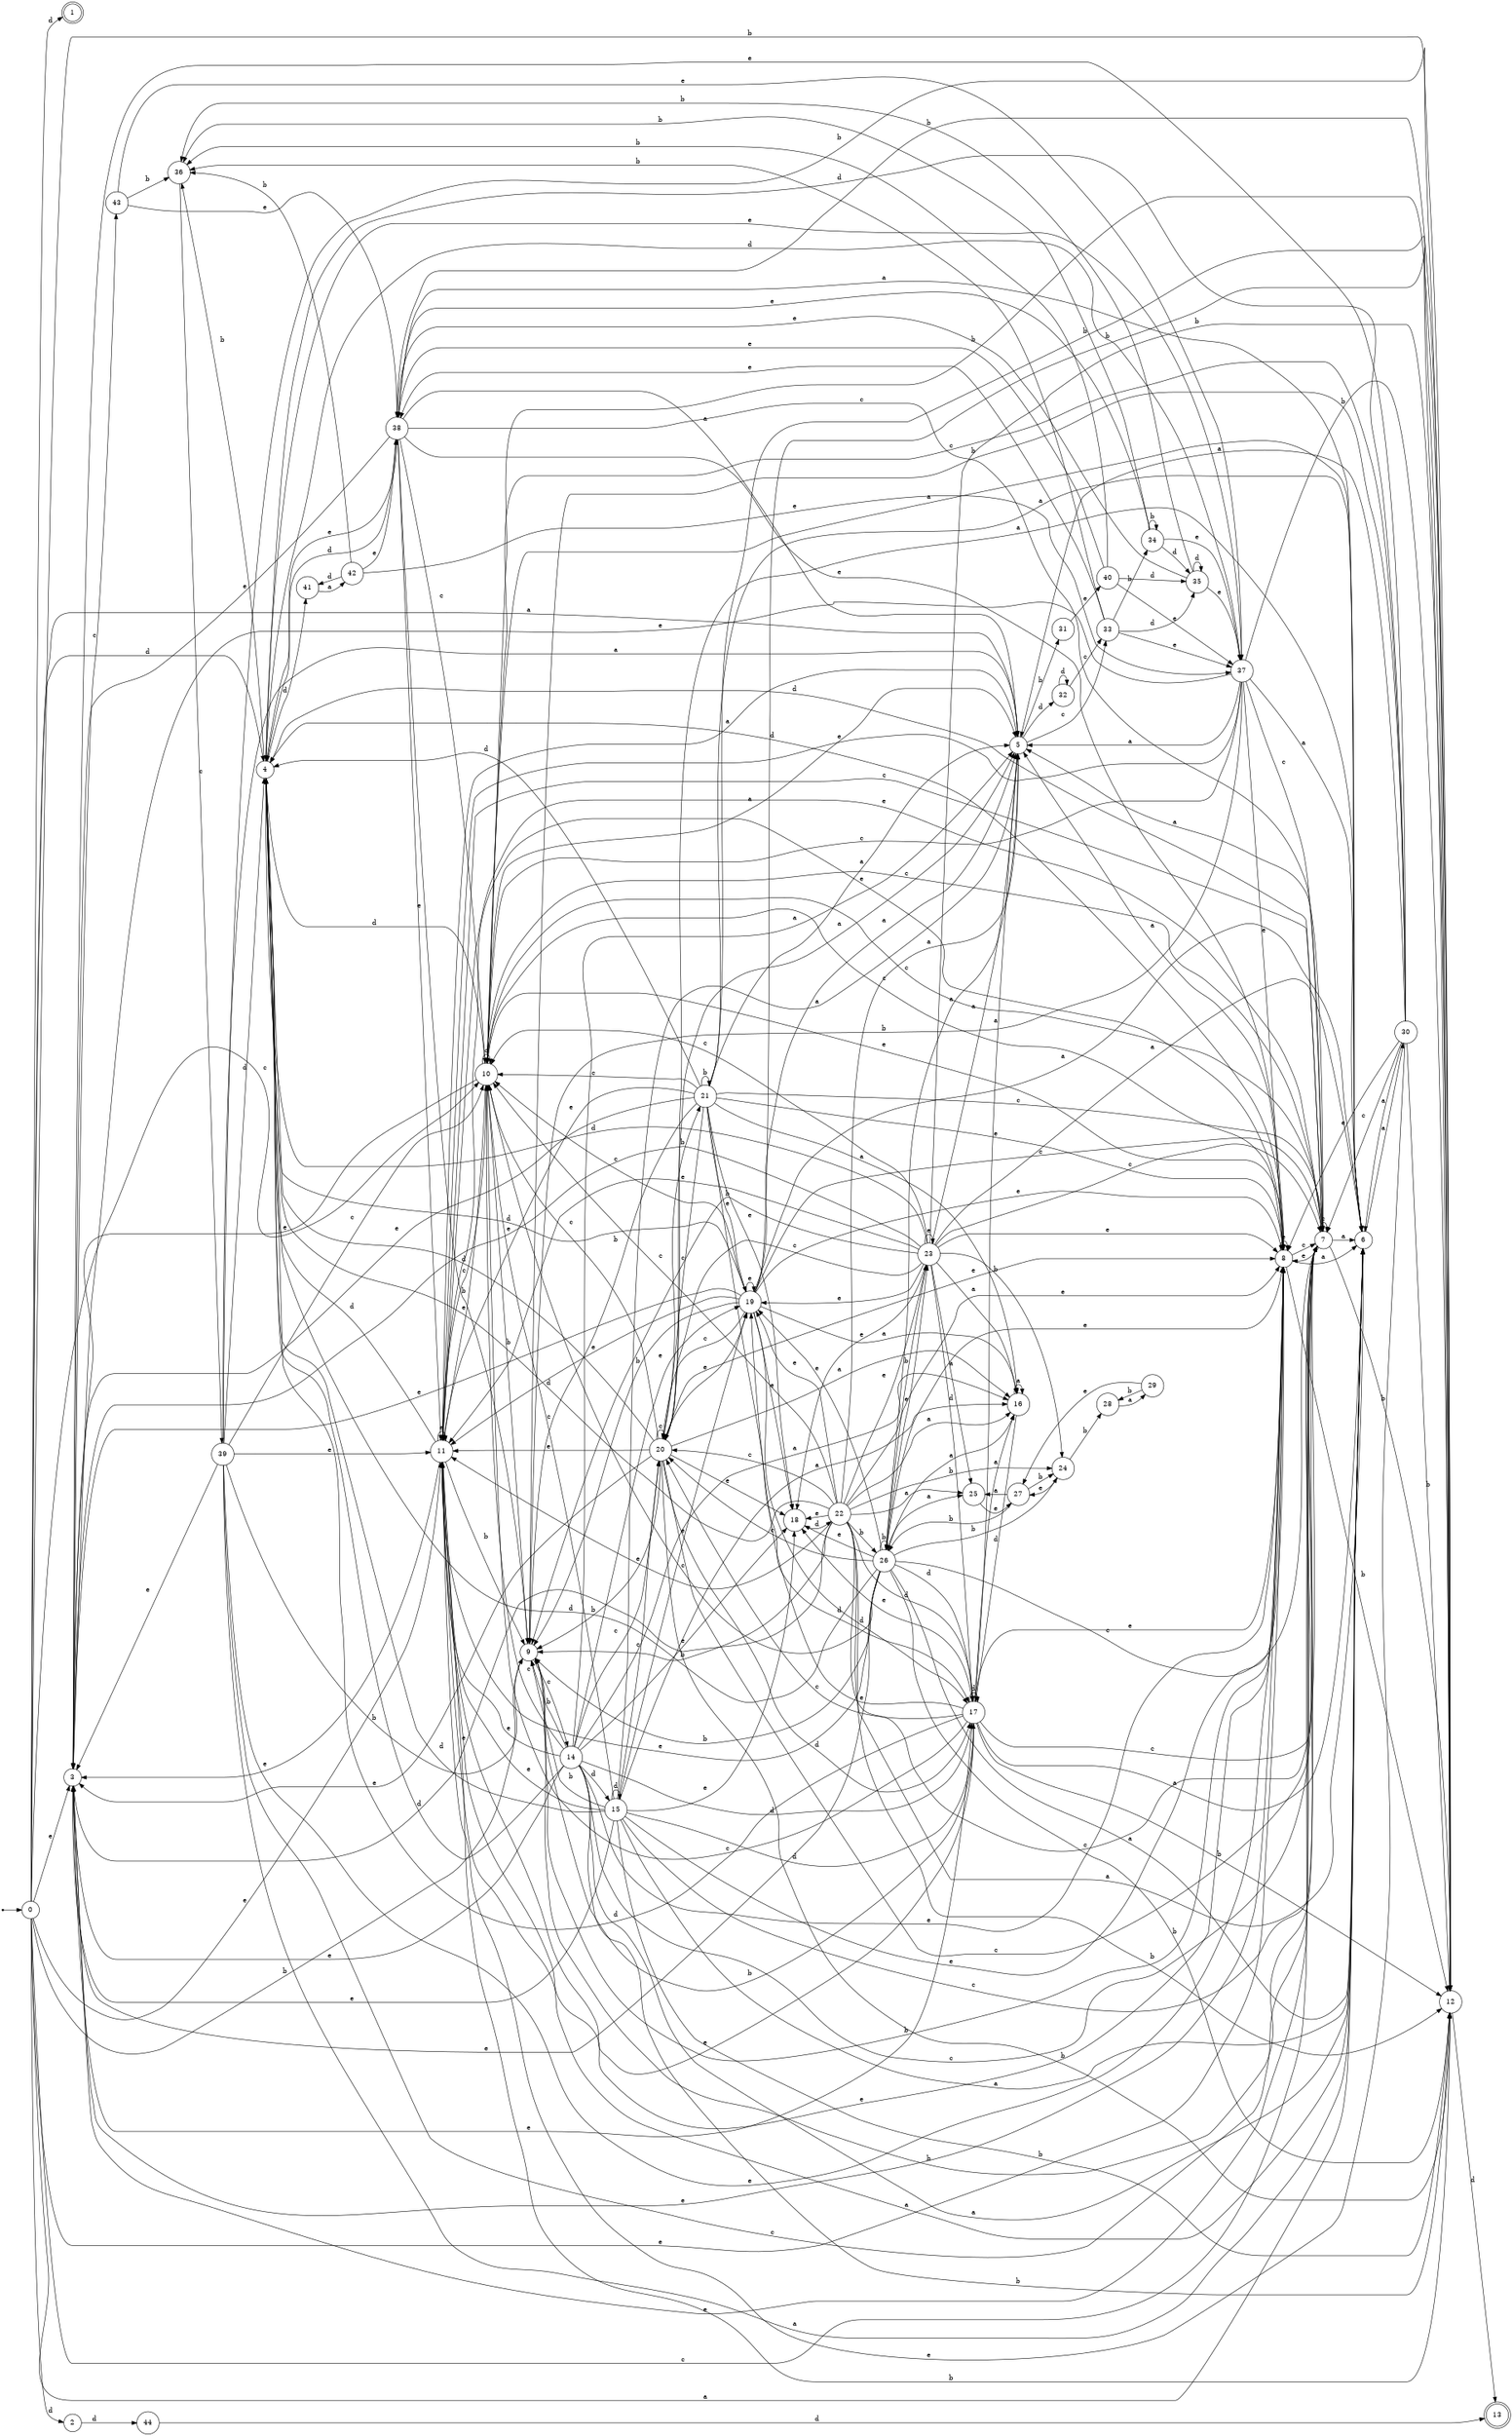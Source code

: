 digraph finite_state_machine {
rankdir=LR;
size="20,20";
node [shape = point]; "dummy0"
node [shape = circle]; "0";
"dummy0" -> "0";
node [shape = doublecircle]; "1";node [shape = circle]; "2";
node [shape = circle]; "3";
node [shape = circle]; "4";
node [shape = circle]; "5";
node [shape = circle]; "6";
node [shape = circle]; "7";
node [shape = circle]; "8";
node [shape = circle]; "9";
node [shape = circle]; "10";
node [shape = circle]; "11";
node [shape = circle]; "12";
node [shape = doublecircle]; "13";node [shape = circle]; "14";
node [shape = circle]; "15";
node [shape = circle]; "16";
node [shape = circle]; "17";
node [shape = circle]; "18";
node [shape = circle]; "19";
node [shape = circle]; "20";
node [shape = circle]; "21";
node [shape = circle]; "22";
node [shape = circle]; "23";
node [shape = circle]; "24";
node [shape = circle]; "25";
node [shape = circle]; "26";
node [shape = circle]; "27";
node [shape = circle]; "28";
node [shape = circle]; "29";
node [shape = circle]; "30";
node [shape = circle]; "31";
node [shape = circle]; "32";
node [shape = circle]; "33";
node [shape = circle]; "34";
node [shape = circle]; "35";
node [shape = circle]; "36";
node [shape = circle]; "37";
node [shape = circle]; "38";
node [shape = circle]; "39";
node [shape = circle]; "40";
node [shape = circle]; "41";
node [shape = circle]; "42";
node [shape = circle]; "43";
node [shape = circle]; "44";
"0" -> "1" [label = "d"];
 "0" -> "2" [label = "d"];
 "0" -> "4" [label = "d"];
 "0" -> "8" [label = "e"];
 "0" -> "11" [label = "e"];
 "0" -> "3" [label = "e"];
 "0" -> "5" [label = "a"];
 "0" -> "6" [label = "a"];
 "0" -> "10" [label = "c"];
 "0" -> "7" [label = "c"];
 "0" -> "9" [label = "b"];
 "0" -> "12" [label = "b"];
 "12" -> "13" [label = "d"];
 "11" -> "3" [label = "e"];
 "11" -> "8" [label = "e"];
 "11" -> "11" [label = "e"];
 "11" -> "9" [label = "b"];
 "11" -> "12" [label = "b"];
 "11" -> "10" [label = "c"];
 "11" -> "7" [label = "c"];
 "11" -> "4" [label = "d"];
 "11" -> "5" [label = "a"];
 "11" -> "6" [label = "a"];
 "10" -> "10" [label = "c"];
 "10" -> "7" [label = "c"];
 "10" -> "9" [label = "b"];
 "10" -> "12" [label = "b"];
 "10" -> "3" [label = "e"];
 "10" -> "8" [label = "e"];
 "10" -> "11" [label = "e"];
 "10" -> "4" [label = "d"];
 "10" -> "5" [label = "a"];
 "10" -> "6" [label = "a"];
 "9" -> "14" [label = "c"];
 "14" -> "9" [label = "b"];
 "14" -> "12" [label = "b"];
 "14" -> "17" [label = "d"];
 "14" -> "4" [label = "d"];
 "14" -> "15" [label = "d"];
 "14" -> "16" [label = "a"];
 "14" -> "5" [label = "a"];
 "14" -> "6" [label = "a"];
 "14" -> "18" [label = "e"];
 "14" -> "3" [label = "e"];
 "14" -> "19" [label = "e"];
 "14" -> "8" [label = "e"];
 "14" -> "11" [label = "e"];
 "14" -> "10" [label = "c"];
 "14" -> "20" [label = "c"];
 "14" -> "7" [label = "c"];
 "20" -> "10" [label = "c"];
 "20" -> "20" [label = "c"];
 "20" -> "7" [label = "c"];
 "20" -> "9" [label = "b"];
 "20" -> "12" [label = "b"];
 "20" -> "21" [label = "b"];
 "20" -> "16" [label = "a"];
 "20" -> "5" [label = "a"];
 "20" -> "6" [label = "a"];
 "20" -> "17" [label = "d"];
 "20" -> "4" [label = "d"];
 "20" -> "18" [label = "e"];
 "20" -> "3" [label = "e"];
 "20" -> "19" [label = "e"];
 "20" -> "8" [label = "e"];
 "20" -> "11" [label = "e"];
 "21" -> "9" [label = "b"];
 "21" -> "12" [label = "b"];
 "21" -> "21" [label = "b"];
 "21" -> "10" [label = "c"];
 "21" -> "20" [label = "c"];
 "21" -> "7" [label = "c"];
 "21" -> "16" [label = "a"];
 "21" -> "5" [label = "a"];
 "21" -> "6" [label = "a"];
 "21" -> "17" [label = "d"];
 "21" -> "4" [label = "d"];
 "21" -> "18" [label = "e"];
 "21" -> "3" [label = "e"];
 "21" -> "19" [label = "e"];
 "21" -> "8" [label = "e"];
 "21" -> "11" [label = "e"];
 "19" -> "18" [label = "e"];
 "19" -> "3" [label = "e"];
 "19" -> "19" [label = "e"];
 "19" -> "8" [label = "e"];
 "19" -> "11" [label = "e"];
 "19" -> "16" [label = "a"];
 "19" -> "5" [label = "a"];
 "19" -> "6" [label = "a"];
 "19" -> "17" [label = "d"];
 "19" -> "4" [label = "d"];
 "19" -> "10" [label = "c"];
 "19" -> "20" [label = "c"];
 "19" -> "7" [label = "c"];
 "19" -> "9" [label = "b"];
 "19" -> "12" [label = "b"];
 "18" -> "22" [label = "d"];
 "22" -> "18" [label = "e"];
 "22" -> "3" [label = "e"];
 "22" -> "19" [label = "e"];
 "22" -> "23" [label = "e"];
 "22" -> "8" [label = "e"];
 "22" -> "11" [label = "e"];
 "22" -> "24" [label = "b"];
 "22" -> "9" [label = "b"];
 "22" -> "26" [label = "b"];
 "22" -> "12" [label = "b"];
 "22" -> "16" [label = "a"];
 "22" -> "25" [label = "a"];
 "22" -> "5" [label = "a"];
 "22" -> "6" [label = "a"];
 "22" -> "17" [label = "d"];
 "22" -> "4" [label = "d"];
 "22" -> "10" [label = "c"];
 "22" -> "20" [label = "c"];
 "22" -> "7" [label = "c"];
 "26" -> "24" [label = "b"];
 "26" -> "9" [label = "b"];
 "26" -> "26" [label = "b"];
 "26" -> "12" [label = "b"];
 "26" -> "16" [label = "a"];
 "26" -> "25" [label = "a"];
 "26" -> "5" [label = "a"];
 "26" -> "6" [label = "a"];
 "26" -> "18" [label = "e"];
 "26" -> "3" [label = "e"];
 "26" -> "19" [label = "e"];
 "26" -> "23" [label = "e"];
 "26" -> "8" [label = "e"];
 "26" -> "11" [label = "e"];
 "26" -> "17" [label = "d"];
 "26" -> "4" [label = "d"];
 "26" -> "10" [label = "c"];
 "26" -> "20" [label = "c"];
 "26" -> "7" [label = "c"];
 "25" -> "27" [label = "e"];
 "27" -> "24" [label = "b"];
 "27" -> "26" [label = "b"];
 "27" -> "25" [label = "a"];
 "24" -> "28" [label = "b"];
 "24" -> "27" [label = "e"];
 "28" -> "29" [label = "a"];
 "29" -> "28" [label = "b"];
 "29" -> "27" [label = "e"];
 "23" -> "18" [label = "e"];
 "23" -> "3" [label = "e"];
 "23" -> "19" [label = "e"];
 "23" -> "23" [label = "e"];
 "23" -> "8" [label = "e"];
 "23" -> "11" [label = "e"];
 "23" -> "24" [label = "b"];
 "23" -> "9" [label = "b"];
 "23" -> "26" [label = "b"];
 "23" -> "12" [label = "b"];
 "23" -> "16" [label = "a"];
 "23" -> "25" [label = "a"];
 "23" -> "5" [label = "a"];
 "23" -> "6" [label = "a"];
 "23" -> "17" [label = "d"];
 "23" -> "4" [label = "d"];
 "23" -> "10" [label = "c"];
 "23" -> "20" [label = "c"];
 "23" -> "7" [label = "c"];
 "17" -> "17" [label = "d"];
 "17" -> "4" [label = "d"];
 "17" -> "16" [label = "a"];
 "17" -> "5" [label = "a"];
 "17" -> "6" [label = "a"];
 "17" -> "18" [label = "e"];
 "17" -> "3" [label = "e"];
 "17" -> "19" [label = "e"];
 "17" -> "8" [label = "e"];
 "17" -> "11" [label = "e"];
 "17" -> "10" [label = "c"];
 "17" -> "20" [label = "c"];
 "17" -> "7" [label = "c"];
 "17" -> "9" [label = "b"];
 "17" -> "12" [label = "b"];
 "16" -> "16" [label = "a"];
 "16" -> "17" [label = "d"];
 "15" -> "17" [label = "d"];
 "15" -> "4" [label = "d"];
 "15" -> "15" [label = "d"];
 "15" -> "9" [label = "b"];
 "15" -> "12" [label = "b"];
 "15" -> "16" [label = "a"];
 "15" -> "5" [label = "a"];
 "15" -> "6" [label = "a"];
 "15" -> "18" [label = "e"];
 "15" -> "3" [label = "e"];
 "15" -> "19" [label = "e"];
 "15" -> "8" [label = "e"];
 "15" -> "11" [label = "e"];
 "15" -> "10" [label = "c"];
 "15" -> "20" [label = "c"];
 "15" -> "7" [label = "c"];
 "8" -> "8" [label = "e"];
 "8" -> "11" [label = "e"];
 "8" -> "3" [label = "e"];
 "8" -> "4" [label = "d"];
 "8" -> "5" [label = "a"];
 "8" -> "6" [label = "a"];
 "8" -> "10" [label = "c"];
 "8" -> "7" [label = "c"];
 "8" -> "9" [label = "b"];
 "8" -> "12" [label = "b"];
 "7" -> "10" [label = "c"];
 "7" -> "7" [label = "c"];
 "7" -> "8" [label = "e"];
 "7" -> "11" [label = "e"];
 "7" -> "3" [label = "e"];
 "7" -> "4" [label = "d"];
 "7" -> "5" [label = "a"];
 "7" -> "6" [label = "a"];
 "7" -> "9" [label = "b"];
 "7" -> "12" [label = "b"];
 "6" -> "30" [label = "a"];
 "30" -> "5" [label = "a"];
 "30" -> "6" [label = "a"];
 "30" -> "8" [label = "e"];
 "30" -> "11" [label = "e"];
 "30" -> "3" [label = "e"];
 "30" -> "4" [label = "d"];
 "30" -> "10" [label = "c"];
 "30" -> "7" [label = "c"];
 "30" -> "9" [label = "b"];
 "30" -> "12" [label = "b"];
 "5" -> "31" [label = "b"];
 "5" -> "32" [label = "d"];
 "5" -> "33" [label = "c"];
 "33" -> "34" [label = "b"];
 "33" -> "36" [label = "b"];
 "33" -> "35" [label = "d"];
 "33" -> "37" [label = "e"];
 "33" -> "38" [label = "e"];
 "38" -> "8" [label = "e"];
 "38" -> "11" [label = "e"];
 "38" -> "3" [label = "e"];
 "38" -> "4" [label = "d"];
 "38" -> "5" [label = "a"];
 "38" -> "6" [label = "a"];
 "38" -> "10" [label = "c"];
 "38" -> "7" [label = "c"];
 "38" -> "9" [label = "b"];
 "38" -> "12" [label = "b"];
 "37" -> "8" [label = "e"];
 "37" -> "11" [label = "e"];
 "37" -> "3" [label = "e"];
 "37" -> "4" [label = "d"];
 "37" -> "5" [label = "a"];
 "37" -> "6" [label = "a"];
 "37" -> "10" [label = "c"];
 "37" -> "7" [label = "c"];
 "37" -> "9" [label = "b"];
 "37" -> "12" [label = "b"];
 "36" -> "39" [label = "c"];
 "39" -> "8" [label = "e"];
 "39" -> "11" [label = "e"];
 "39" -> "3" [label = "e"];
 "39" -> "4" [label = "d"];
 "39" -> "5" [label = "a"];
 "39" -> "6" [label = "a"];
 "39" -> "10" [label = "c"];
 "39" -> "7" [label = "c"];
 "39" -> "9" [label = "b"];
 "39" -> "12" [label = "b"];
 "35" -> "35" [label = "d"];
 "35" -> "36" [label = "b"];
 "35" -> "37" [label = "e"];
 "35" -> "38" [label = "e"];
 "34" -> "34" [label = "b"];
 "34" -> "36" [label = "b"];
 "34" -> "35" [label = "d"];
 "34" -> "37" [label = "e"];
 "34" -> "38" [label = "e"];
 "32" -> "32" [label = "d"];
 "32" -> "33" [label = "c"];
 "31" -> "40" [label = "e"];
 "40" -> "35" [label = "d"];
 "40" -> "36" [label = "b"];
 "40" -> "37" [label = "e"];
 "40" -> "38" [label = "e"];
 "4" -> "41" [label = "d"];
 "4" -> "36" [label = "b"];
 "4" -> "37" [label = "e"];
 "4" -> "38" [label = "e"];
 "41" -> "42" [label = "a"];
 "42" -> "41" [label = "d"];
 "42" -> "36" [label = "b"];
 "42" -> "37" [label = "e"];
 "42" -> "38" [label = "e"];
 "3" -> "43" [label = "c"];
 "43" -> "36" [label = "b"];
 "43" -> "37" [label = "e"];
 "43" -> "38" [label = "e"];
 "2" -> "44" [label = "d"];
 "44" -> "13" [label = "d"];
 }
